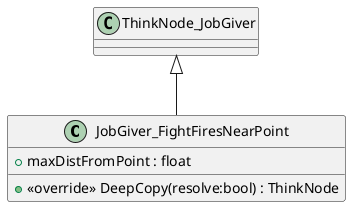@startuml
class JobGiver_FightFiresNearPoint {
    + maxDistFromPoint : float
    + <<override>> DeepCopy(resolve:bool) : ThinkNode
}
ThinkNode_JobGiver <|-- JobGiver_FightFiresNearPoint
@enduml
